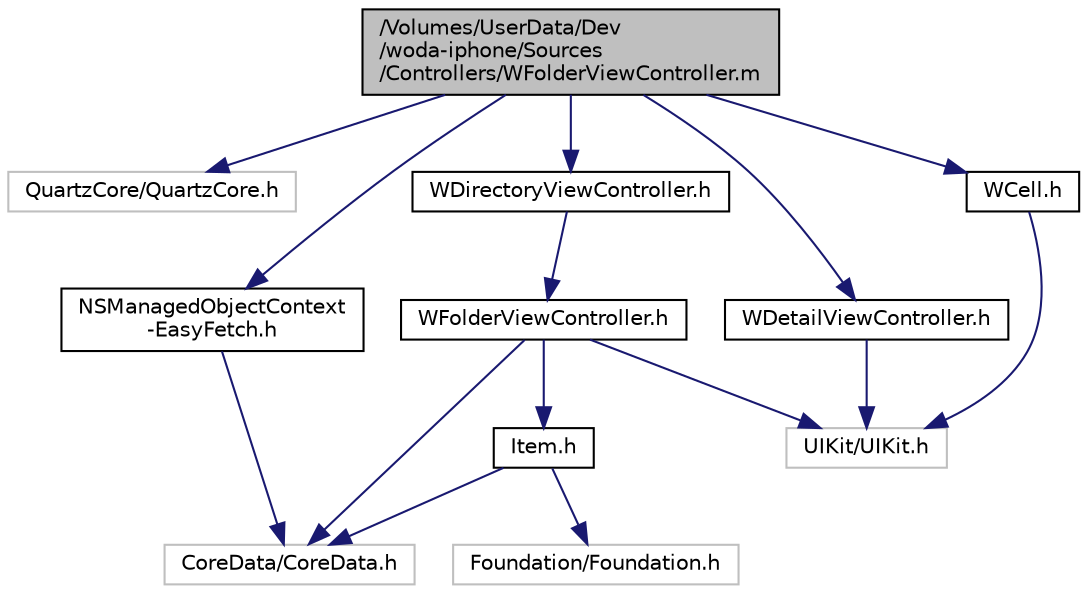 digraph "/Volumes/UserData/Dev/woda-iphone/Sources/Controllers/WFolderViewController.m"
{
  edge [fontname="Helvetica",fontsize="10",labelfontname="Helvetica",labelfontsize="10"];
  node [fontname="Helvetica",fontsize="10",shape=record];
  Node1 [label="/Volumes/UserData/Dev\l/woda-iphone/Sources\l/Controllers/WFolderViewController.m",height=0.2,width=0.4,color="black", fillcolor="grey75", style="filled" fontcolor="black"];
  Node1 -> Node2 [color="midnightblue",fontsize="10",style="solid",fontname="Helvetica"];
  Node2 [label="QuartzCore/QuartzCore.h",height=0.2,width=0.4,color="grey75", fillcolor="white", style="filled"];
  Node1 -> Node3 [color="midnightblue",fontsize="10",style="solid",fontname="Helvetica"];
  Node3 [label="NSManagedObjectContext\l-EasyFetch.h",height=0.2,width=0.4,color="black", fillcolor="white", style="filled",URL="$_n_s_managed_object_context-_easy_fetch_8h.html"];
  Node3 -> Node4 [color="midnightblue",fontsize="10",style="solid",fontname="Helvetica"];
  Node4 [label="CoreData/CoreData.h",height=0.2,width=0.4,color="grey75", fillcolor="white", style="filled"];
  Node1 -> Node5 [color="midnightblue",fontsize="10",style="solid",fontname="Helvetica"];
  Node5 [label="WDirectoryViewController.h",height=0.2,width=0.4,color="black", fillcolor="white", style="filled",URL="$_w_directory_view_controller_8h.html"];
  Node5 -> Node6 [color="midnightblue",fontsize="10",style="solid",fontname="Helvetica"];
  Node6 [label="WFolderViewController.h",height=0.2,width=0.4,color="black", fillcolor="white", style="filled",URL="$_w_folder_view_controller_8h.html"];
  Node6 -> Node7 [color="midnightblue",fontsize="10",style="solid",fontname="Helvetica"];
  Node7 [label="UIKit/UIKit.h",height=0.2,width=0.4,color="grey75", fillcolor="white", style="filled"];
  Node6 -> Node4 [color="midnightblue",fontsize="10",style="solid",fontname="Helvetica"];
  Node6 -> Node8 [color="midnightblue",fontsize="10",style="solid",fontname="Helvetica"];
  Node8 [label="Item.h",height=0.2,width=0.4,color="black", fillcolor="white", style="filled",URL="$_item_8h.html"];
  Node8 -> Node9 [color="midnightblue",fontsize="10",style="solid",fontname="Helvetica"];
  Node9 [label="Foundation/Foundation.h",height=0.2,width=0.4,color="grey75", fillcolor="white", style="filled"];
  Node8 -> Node4 [color="midnightblue",fontsize="10",style="solid",fontname="Helvetica"];
  Node1 -> Node10 [color="midnightblue",fontsize="10",style="solid",fontname="Helvetica"];
  Node10 [label="WDetailViewController.h",height=0.2,width=0.4,color="black", fillcolor="white", style="filled",URL="$_w_detail_view_controller_8h.html"];
  Node10 -> Node7 [color="midnightblue",fontsize="10",style="solid",fontname="Helvetica"];
  Node1 -> Node11 [color="midnightblue",fontsize="10",style="solid",fontname="Helvetica"];
  Node11 [label="WCell.h",height=0.2,width=0.4,color="black", fillcolor="white", style="filled",URL="$_w_cell_8h.html"];
  Node11 -> Node7 [color="midnightblue",fontsize="10",style="solid",fontname="Helvetica"];
}
